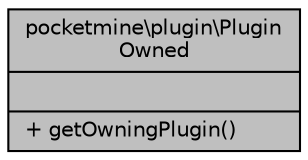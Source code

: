 digraph "pocketmine\plugin\PluginOwned"
{
 // INTERACTIVE_SVG=YES
 // LATEX_PDF_SIZE
  edge [fontname="Helvetica",fontsize="10",labelfontname="Helvetica",labelfontsize="10"];
  node [fontname="Helvetica",fontsize="10",shape=record];
  Node1 [label="{pocketmine\\plugin\\Plugin\lOwned\n||+ getOwningPlugin()\l}",height=0.2,width=0.4,color="black", fillcolor="grey75", style="filled", fontcolor="black",tooltip=" "];
}
